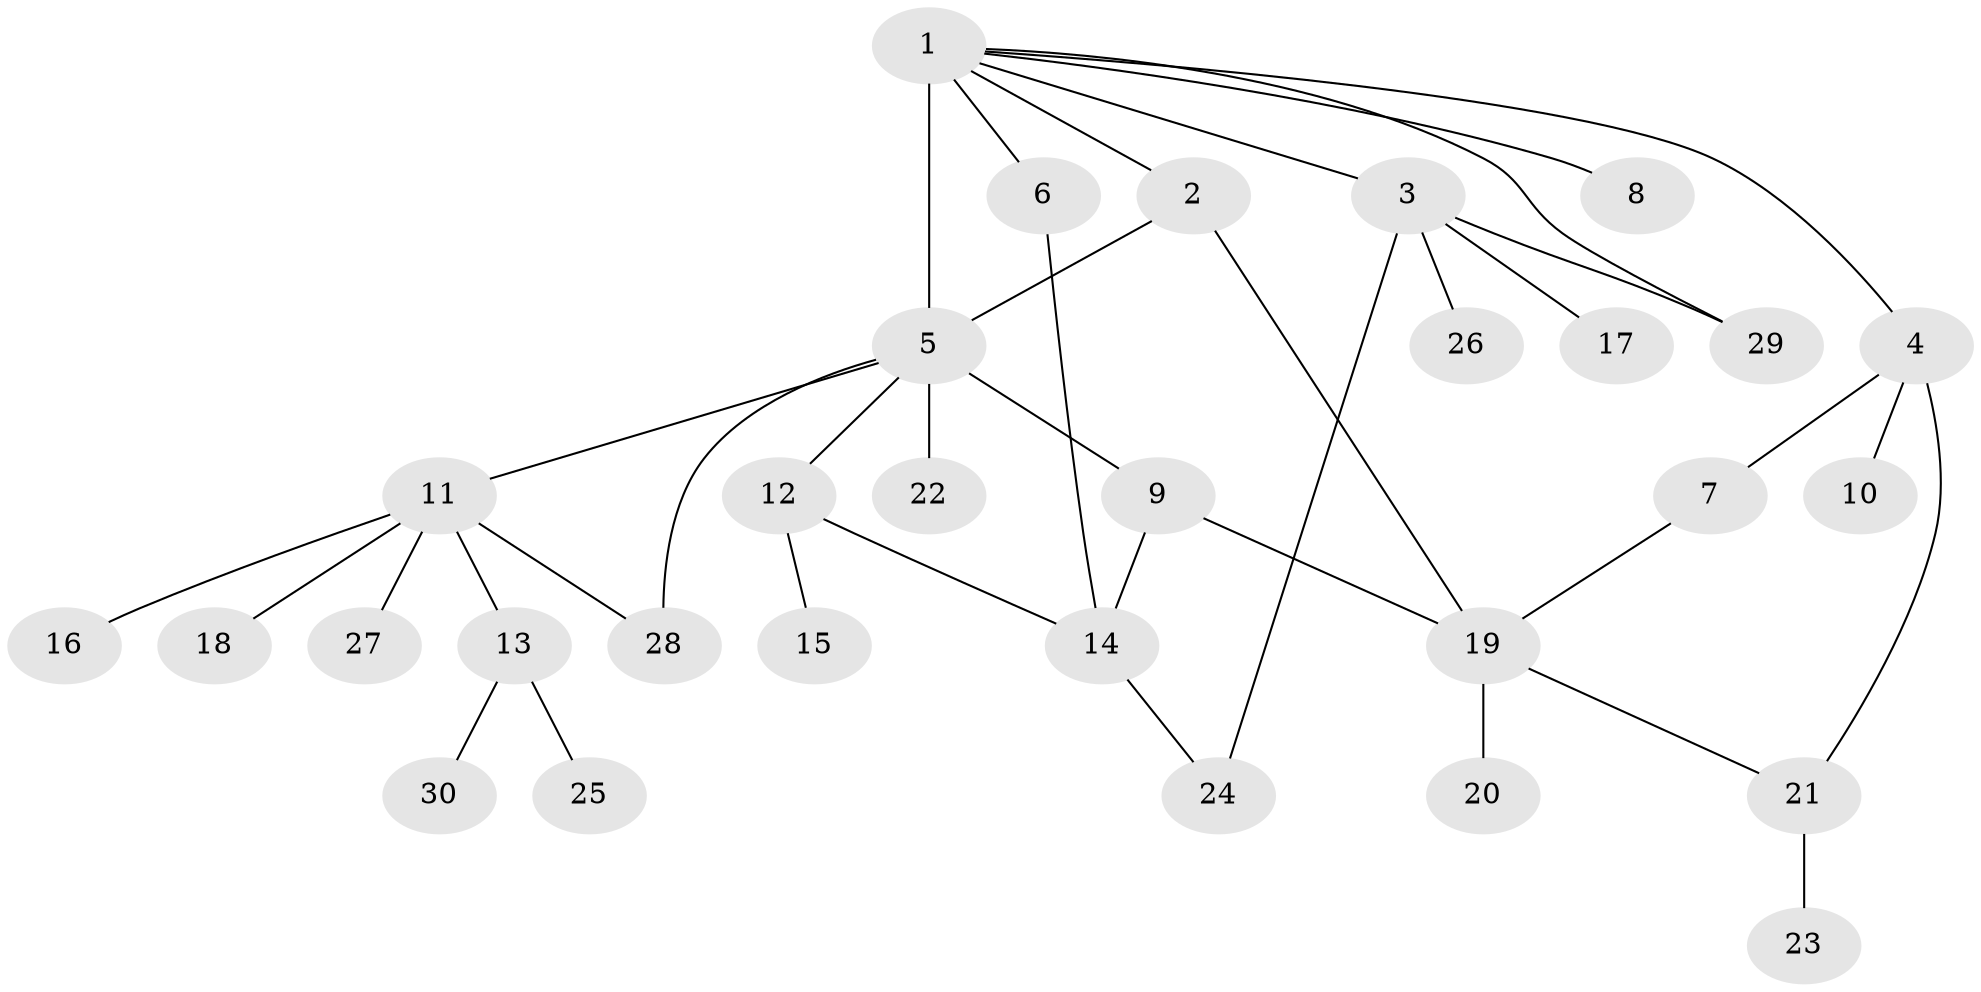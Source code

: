 // original degree distribution, {15: 0.01694915254237288, 2: 0.2542372881355932, 6: 0.06779661016949153, 4: 0.06779661016949153, 1: 0.5084745762711864, 7: 0.01694915254237288, 5: 0.01694915254237288, 3: 0.05084745762711865}
// Generated by graph-tools (version 1.1) at 2025/35/03/09/25 02:35:41]
// undirected, 30 vertices, 38 edges
graph export_dot {
graph [start="1"]
  node [color=gray90,style=filled];
  1;
  2;
  3;
  4;
  5;
  6;
  7;
  8;
  9;
  10;
  11;
  12;
  13;
  14;
  15;
  16;
  17;
  18;
  19;
  20;
  21;
  22;
  23;
  24;
  25;
  26;
  27;
  28;
  29;
  30;
  1 -- 2 [weight=1.0];
  1 -- 3 [weight=1.0];
  1 -- 4 [weight=1.0];
  1 -- 5 [weight=8.0];
  1 -- 6 [weight=1.0];
  1 -- 8 [weight=1.0];
  1 -- 29 [weight=1.0];
  2 -- 5 [weight=1.0];
  2 -- 19 [weight=1.0];
  3 -- 17 [weight=1.0];
  3 -- 24 [weight=1.0];
  3 -- 26 [weight=1.0];
  3 -- 29 [weight=1.0];
  4 -- 7 [weight=2.0];
  4 -- 10 [weight=1.0];
  4 -- 21 [weight=1.0];
  5 -- 9 [weight=2.0];
  5 -- 11 [weight=1.0];
  5 -- 12 [weight=1.0];
  5 -- 22 [weight=1.0];
  5 -- 28 [weight=1.0];
  6 -- 14 [weight=1.0];
  7 -- 19 [weight=1.0];
  9 -- 14 [weight=1.0];
  9 -- 19 [weight=1.0];
  11 -- 13 [weight=1.0];
  11 -- 16 [weight=1.0];
  11 -- 18 [weight=1.0];
  11 -- 27 [weight=1.0];
  11 -- 28 [weight=1.0];
  12 -- 14 [weight=1.0];
  12 -- 15 [weight=1.0];
  13 -- 25 [weight=1.0];
  13 -- 30 [weight=1.0];
  14 -- 24 [weight=1.0];
  19 -- 20 [weight=1.0];
  19 -- 21 [weight=1.0];
  21 -- 23 [weight=1.0];
}
